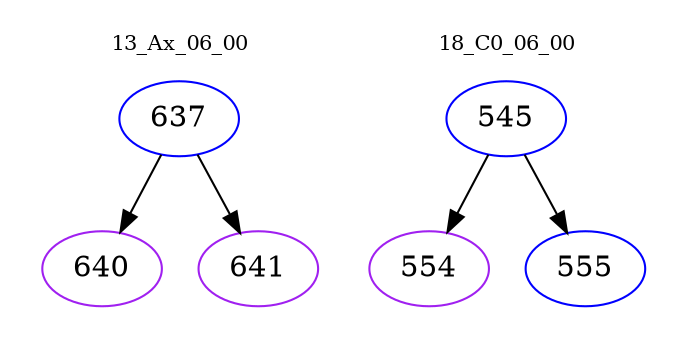 digraph{
subgraph cluster_0 {
color = white
label = "13_Ax_06_00";
fontsize=10;
T0_637 [label="637", color="blue"]
T0_637 -> T0_640 [color="black"]
T0_640 [label="640", color="purple"]
T0_637 -> T0_641 [color="black"]
T0_641 [label="641", color="purple"]
}
subgraph cluster_1 {
color = white
label = "18_C0_06_00";
fontsize=10;
T1_545 [label="545", color="blue"]
T1_545 -> T1_554 [color="black"]
T1_554 [label="554", color="purple"]
T1_545 -> T1_555 [color="black"]
T1_555 [label="555", color="blue"]
}
}
